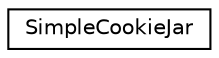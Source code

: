 digraph "Graphical Class Hierarchy"
{
  edge [fontname="Helvetica",fontsize="10",labelfontname="Helvetica",labelfontsize="10"];
  node [fontname="Helvetica",fontsize="10",shape=record];
  rankdir="LR";
  Node1 [label="SimpleCookieJar",height=0.2,width=0.4,color="black", fillcolor="white", style="filled",URL="$class_simple_cookie_jar.html"];
}
